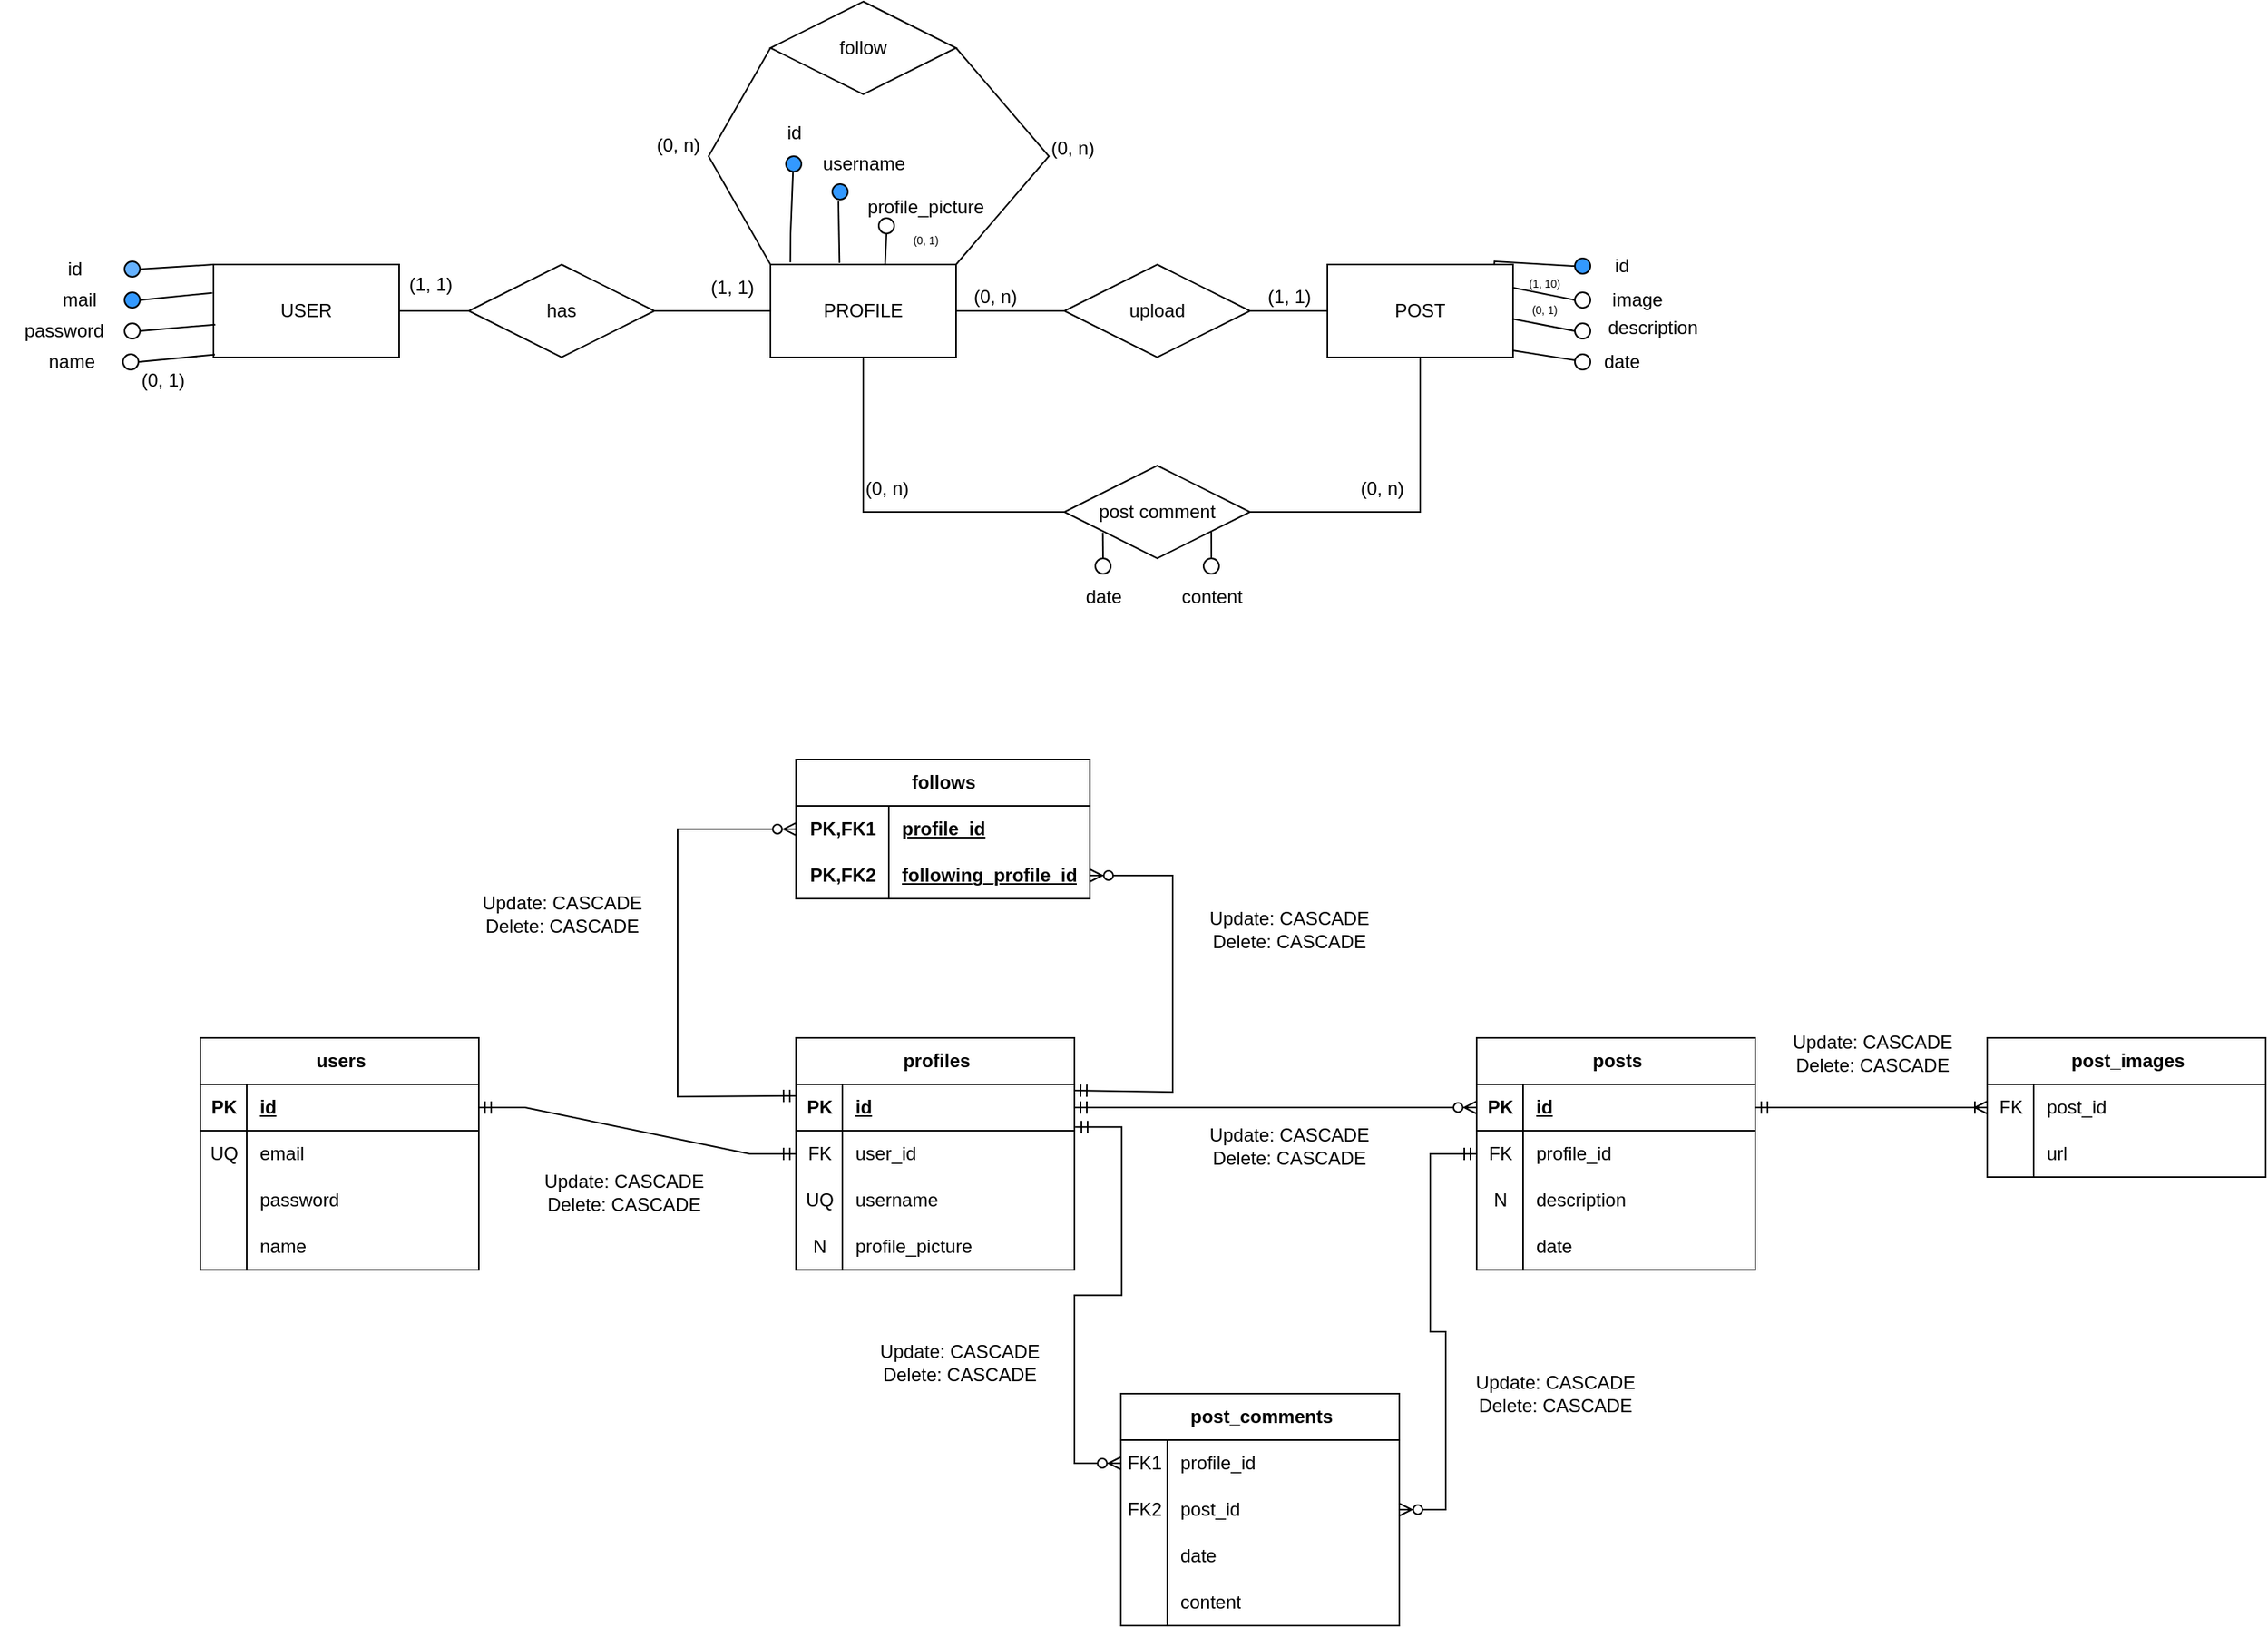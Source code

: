 <mxfile version="23.0.2" type="device">
  <diagram name="Page-1" id="0mQY2WVeEMqIlszFfs81">
    <mxGraphModel dx="920" dy="495" grid="1" gridSize="10" guides="1" tooltips="1" connect="1" arrows="1" fold="1" page="1" pageScale="1" pageWidth="850" pageHeight="1100" math="0" shadow="0">
      <root>
        <mxCell id="0" />
        <mxCell id="1" parent="0" />
        <mxCell id="tdRzF6rRa1mD0rIXAJgJ-1" value="USER" style="rounded=0;whiteSpace=wrap;html=1;" parent="1" vertex="1">
          <mxGeometry x="200" y="210" width="120" height="60" as="geometry" />
        </mxCell>
        <mxCell id="tdRzF6rRa1mD0rIXAJgJ-2" value="upload" style="shape=rhombus;perimeter=rhombusPerimeter;whiteSpace=wrap;html=1;align=center;" parent="1" vertex="1">
          <mxGeometry x="750" y="210" width="120" height="60" as="geometry" />
        </mxCell>
        <mxCell id="tdRzF6rRa1mD0rIXAJgJ-3" value="POST" style="rounded=0;whiteSpace=wrap;html=1;" parent="1" vertex="1">
          <mxGeometry x="920" y="210" width="120" height="60" as="geometry" />
        </mxCell>
        <mxCell id="tdRzF6rRa1mD0rIXAJgJ-4" value="" style="endArrow=none;html=1;rounded=0;exitX=1;exitY=0.5;exitDx=0;exitDy=0;entryX=0;entryY=0.5;entryDx=0;entryDy=0;" parent="1" source="tdRzF6rRa1mD0rIXAJgJ-1" target="tdRzF6rRa1mD0rIXAJgJ-37" edge="1">
          <mxGeometry width="50" height="50" relative="1" as="geometry">
            <mxPoint x="370" y="280" as="sourcePoint" />
            <mxPoint x="370" y="240" as="targetPoint" />
          </mxGeometry>
        </mxCell>
        <mxCell id="tdRzF6rRa1mD0rIXAJgJ-5" value="" style="endArrow=none;html=1;rounded=0;entryX=1;entryY=0.5;entryDx=0;entryDy=0;exitX=0;exitY=0.5;exitDx=0;exitDy=0;" parent="1" source="tdRzF6rRa1mD0rIXAJgJ-3" target="tdRzF6rRa1mD0rIXAJgJ-2" edge="1">
          <mxGeometry width="50" height="50" relative="1" as="geometry">
            <mxPoint x="720" y="288" as="sourcePoint" />
            <mxPoint x="770" y="238" as="targetPoint" />
          </mxGeometry>
        </mxCell>
        <mxCell id="tdRzF6rRa1mD0rIXAJgJ-6" value="(1, 1)" style="text;html=1;align=center;verticalAlign=middle;resizable=0;points=[];autosize=1;strokeColor=none;fillColor=none;" parent="1" vertex="1">
          <mxGeometry x="315" y="208" width="50" height="30" as="geometry" />
        </mxCell>
        <mxCell id="tdRzF6rRa1mD0rIXAJgJ-7" value="(0, n)" style="text;html=1;align=center;verticalAlign=middle;resizable=0;points=[];autosize=1;strokeColor=none;fillColor=none;" parent="1" vertex="1">
          <mxGeometry x="680" y="216" width="50" height="30" as="geometry" />
        </mxCell>
        <mxCell id="tdRzF6rRa1mD0rIXAJgJ-8" value="" style="endArrow=none;html=1;rounded=0;entryX=0;entryY=0;entryDx=0;entryDy=0;exitX=1;exitY=0.5;exitDx=0;exitDy=0;" parent="1" source="tdRzF6rRa1mD0rIXAJgJ-9" target="tdRzF6rRa1mD0rIXAJgJ-1" edge="1">
          <mxGeometry width="50" height="50" relative="1" as="geometry">
            <mxPoint x="150" y="210" as="sourcePoint" />
            <mxPoint x="160" y="230" as="targetPoint" />
          </mxGeometry>
        </mxCell>
        <mxCell id="tdRzF6rRa1mD0rIXAJgJ-9" value="" style="ellipse;whiteSpace=wrap;html=1;aspect=fixed;fillColor=#66B2FF;" parent="1" vertex="1">
          <mxGeometry x="142.5" y="208" width="10" height="10" as="geometry" />
        </mxCell>
        <mxCell id="tdRzF6rRa1mD0rIXAJgJ-11" value="id" style="text;html=1;align=center;verticalAlign=middle;resizable=0;points=[];autosize=1;strokeColor=none;fillColor=none;" parent="1" vertex="1">
          <mxGeometry x="95" y="198" width="30" height="30" as="geometry" />
        </mxCell>
        <mxCell id="tdRzF6rRa1mD0rIXAJgJ-12" value="" style="endArrow=none;html=1;rounded=0;entryX=-0.006;entryY=0.306;entryDx=0;entryDy=0;exitX=1;exitY=0.5;exitDx=0;exitDy=0;entryPerimeter=0;" parent="1" source="tdRzF6rRa1mD0rIXAJgJ-13" target="tdRzF6rRa1mD0rIXAJgJ-1" edge="1">
          <mxGeometry width="50" height="50" relative="1" as="geometry">
            <mxPoint x="152.5" y="230" as="sourcePoint" />
            <mxPoint x="202.5" y="230" as="targetPoint" />
          </mxGeometry>
        </mxCell>
        <mxCell id="tdRzF6rRa1mD0rIXAJgJ-13" value="" style="ellipse;whiteSpace=wrap;html=1;aspect=fixed;fillColor=#3399FF;" parent="1" vertex="1">
          <mxGeometry x="142.5" y="228" width="10" height="10" as="geometry" />
        </mxCell>
        <mxCell id="tdRzF6rRa1mD0rIXAJgJ-14" value="mail" style="text;html=1;align=center;verticalAlign=middle;resizable=0;points=[];autosize=1;strokeColor=none;fillColor=none;" parent="1" vertex="1">
          <mxGeometry x="87.5" y="218" width="50" height="30" as="geometry" />
        </mxCell>
        <mxCell id="tdRzF6rRa1mD0rIXAJgJ-15" value="" style="endArrow=none;html=1;rounded=0;exitX=1;exitY=0.5;exitDx=0;exitDy=0;entryX=0.01;entryY=0.647;entryDx=0;entryDy=0;entryPerimeter=0;" parent="1" source="tdRzF6rRa1mD0rIXAJgJ-17" target="tdRzF6rRa1mD0rIXAJgJ-1" edge="1">
          <mxGeometry width="50" height="50" relative="1" as="geometry">
            <mxPoint x="150" y="260" as="sourcePoint" />
            <mxPoint x="200" y="260" as="targetPoint" />
          </mxGeometry>
        </mxCell>
        <mxCell id="tdRzF6rRa1mD0rIXAJgJ-16" value="password" style="text;html=1;align=center;verticalAlign=middle;resizable=0;points=[];autosize=1;strokeColor=none;fillColor=none;" parent="1" vertex="1">
          <mxGeometry x="62.5" y="238" width="80" height="30" as="geometry" />
        </mxCell>
        <mxCell id="tdRzF6rRa1mD0rIXAJgJ-17" value="" style="ellipse;whiteSpace=wrap;html=1;aspect=fixed;fillColor=none;" parent="1" vertex="1">
          <mxGeometry x="142.5" y="248" width="10" height="10" as="geometry" />
        </mxCell>
        <mxCell id="tdRzF6rRa1mD0rIXAJgJ-18" value="" style="endArrow=none;html=1;rounded=0;exitX=1;exitY=0.5;exitDx=0;exitDy=0;entryX=0.008;entryY=0.971;entryDx=0;entryDy=0;entryPerimeter=0;" parent="1" source="tdRzF6rRa1mD0rIXAJgJ-19" target="tdRzF6rRa1mD0rIXAJgJ-1" edge="1">
          <mxGeometry width="50" height="50" relative="1" as="geometry">
            <mxPoint x="149" y="280" as="sourcePoint" />
            <mxPoint x="200" y="270" as="targetPoint" />
          </mxGeometry>
        </mxCell>
        <mxCell id="tdRzF6rRa1mD0rIXAJgJ-19" value="" style="ellipse;whiteSpace=wrap;html=1;aspect=fixed;" parent="1" vertex="1">
          <mxGeometry x="141.5" y="268" width="10" height="10" as="geometry" />
        </mxCell>
        <mxCell id="tdRzF6rRa1mD0rIXAJgJ-20" value="name" style="text;html=1;align=center;verticalAlign=middle;resizable=0;points=[];autosize=1;strokeColor=none;fillColor=none;" parent="1" vertex="1">
          <mxGeometry x="77.5" y="258" width="60" height="30" as="geometry" />
        </mxCell>
        <mxCell id="tdRzF6rRa1mD0rIXAJgJ-21" value="(0, 1)" style="text;html=1;align=center;verticalAlign=middle;resizable=0;points=[];autosize=1;strokeColor=none;fillColor=none;" parent="1" vertex="1">
          <mxGeometry x="141.5" y="270" width="50" height="30" as="geometry" />
        </mxCell>
        <mxCell id="tdRzF6rRa1mD0rIXAJgJ-22" value="" style="endArrow=none;html=1;rounded=0;exitX=1;exitY=0.25;exitDx=0;exitDy=0;entryX=0;entryY=0.5;entryDx=0;entryDy=0;" parent="1" source="tdRzF6rRa1mD0rIXAJgJ-3" target="tdRzF6rRa1mD0rIXAJgJ-24" edge="1">
          <mxGeometry width="50" height="50" relative="1" as="geometry">
            <mxPoint x="1070" y="268" as="sourcePoint" />
            <mxPoint x="1080" y="218" as="targetPoint" />
          </mxGeometry>
        </mxCell>
        <mxCell id="tdRzF6rRa1mD0rIXAJgJ-24" value="" style="ellipse;whiteSpace=wrap;html=1;aspect=fixed;" parent="1" vertex="1">
          <mxGeometry x="1080" y="228" width="10" height="10" as="geometry" />
        </mxCell>
        <mxCell id="tdRzF6rRa1mD0rIXAJgJ-25" value="image" style="text;html=1;align=center;verticalAlign=middle;resizable=0;points=[];autosize=1;strokeColor=none;fillColor=none;" parent="1" vertex="1">
          <mxGeometry x="1090" y="218" width="60" height="30" as="geometry" />
        </mxCell>
        <mxCell id="tdRzF6rRa1mD0rIXAJgJ-26" value="(1, 10)" style="text;html=1;align=center;verticalAlign=middle;resizable=0;points=[];autosize=1;strokeColor=none;fillColor=none;fontSize=7;" parent="1" vertex="1">
          <mxGeometry x="1040" y="213" width="40" height="20" as="geometry" />
        </mxCell>
        <mxCell id="tdRzF6rRa1mD0rIXAJgJ-27" value="" style="ellipse;whiteSpace=wrap;html=1;aspect=fixed;" parent="1" vertex="1">
          <mxGeometry x="1080" y="248" width="10" height="10" as="geometry" />
        </mxCell>
        <mxCell id="tdRzF6rRa1mD0rIXAJgJ-28" value="" style="endArrow=none;html=1;rounded=0;exitX=0.996;exitY=0.586;exitDx=0;exitDy=0;entryX=0;entryY=0.5;entryDx=0;entryDy=0;exitPerimeter=0;" parent="1" source="tdRzF6rRa1mD0rIXAJgJ-3" target="tdRzF6rRa1mD0rIXAJgJ-27" edge="1">
          <mxGeometry width="50" height="50" relative="1" as="geometry">
            <mxPoint x="1040" y="230" as="sourcePoint" />
            <mxPoint x="1080" y="230" as="targetPoint" />
          </mxGeometry>
        </mxCell>
        <mxCell id="tdRzF6rRa1mD0rIXAJgJ-29" value="description" style="text;html=1;align=center;verticalAlign=middle;resizable=0;points=[];autosize=1;strokeColor=none;fillColor=none;" parent="1" vertex="1">
          <mxGeometry x="1090" y="236" width="80" height="30" as="geometry" />
        </mxCell>
        <mxCell id="tdRzF6rRa1mD0rIXAJgJ-30" value="(0, 1)" style="text;html=1;align=center;verticalAlign=middle;resizable=0;points=[];autosize=1;strokeColor=none;fillColor=none;fontSize=7;" parent="1" vertex="1">
          <mxGeometry x="1040" y="230" width="40" height="20" as="geometry" />
        </mxCell>
        <mxCell id="tdRzF6rRa1mD0rIXAJgJ-31" value="" style="endArrow=none;html=1;rounded=0;exitX=1.002;exitY=0.928;exitDx=0;exitDy=0;exitPerimeter=0;entryX=0.005;entryY=0.39;entryDx=0;entryDy=0;entryPerimeter=0;" parent="1" source="tdRzF6rRa1mD0rIXAJgJ-3" target="tdRzF6rRa1mD0rIXAJgJ-32" edge="1">
          <mxGeometry width="50" height="50" relative="1" as="geometry">
            <mxPoint x="1050" y="288" as="sourcePoint" />
            <mxPoint x="1090" y="258" as="targetPoint" />
          </mxGeometry>
        </mxCell>
        <mxCell id="tdRzF6rRa1mD0rIXAJgJ-32" value="" style="ellipse;whiteSpace=wrap;html=1;aspect=fixed;" parent="1" vertex="1">
          <mxGeometry x="1080" y="268" width="10" height="10" as="geometry" />
        </mxCell>
        <mxCell id="tdRzF6rRa1mD0rIXAJgJ-34" value="" style="endArrow=none;html=1;rounded=0;exitX=0.898;exitY=0.005;exitDx=0;exitDy=0;exitPerimeter=0;entryX=0;entryY=0.5;entryDx=0;entryDy=0;" parent="1" source="tdRzF6rRa1mD0rIXAJgJ-3" target="tdRzF6rRa1mD0rIXAJgJ-35" edge="1">
          <mxGeometry width="50" height="50" relative="1" as="geometry">
            <mxPoint x="1040" y="208" as="sourcePoint" />
            <mxPoint x="1080" y="208" as="targetPoint" />
            <Array as="points">
              <mxPoint x="1028" y="208" />
            </Array>
          </mxGeometry>
        </mxCell>
        <mxCell id="tdRzF6rRa1mD0rIXAJgJ-35" value="" style="ellipse;whiteSpace=wrap;html=1;aspect=fixed;fontColor=#3399FF;fillColor=#3399FF;" parent="1" vertex="1">
          <mxGeometry x="1080" y="206" width="10" height="10" as="geometry" />
        </mxCell>
        <mxCell id="tdRzF6rRa1mD0rIXAJgJ-36" value="id" style="text;html=1;align=center;verticalAlign=middle;resizable=0;points=[];autosize=1;strokeColor=none;fillColor=none;" parent="1" vertex="1">
          <mxGeometry x="1095" y="196" width="30" height="30" as="geometry" />
        </mxCell>
        <mxCell id="tdRzF6rRa1mD0rIXAJgJ-37" value="has" style="shape=rhombus;perimeter=rhombusPerimeter;whiteSpace=wrap;html=1;align=center;" parent="1" vertex="1">
          <mxGeometry x="365" y="210" width="120" height="60" as="geometry" />
        </mxCell>
        <mxCell id="tdRzF6rRa1mD0rIXAJgJ-39" value="PROFILE" style="rounded=0;whiteSpace=wrap;html=1;" parent="1" vertex="1">
          <mxGeometry x="560" y="210" width="120" height="60" as="geometry" />
        </mxCell>
        <mxCell id="tdRzF6rRa1mD0rIXAJgJ-40" value="" style="endArrow=none;html=1;rounded=0;exitX=1;exitY=0.5;exitDx=0;exitDy=0;entryX=0;entryY=0.5;entryDx=0;entryDy=0;" parent="1" source="tdRzF6rRa1mD0rIXAJgJ-37" target="tdRzF6rRa1mD0rIXAJgJ-39" edge="1">
          <mxGeometry width="50" height="50" relative="1" as="geometry">
            <mxPoint x="540" y="380" as="sourcePoint" />
            <mxPoint x="590" y="330" as="targetPoint" />
          </mxGeometry>
        </mxCell>
        <mxCell id="tdRzF6rRa1mD0rIXAJgJ-41" value="(1, 1)" style="text;html=1;align=center;verticalAlign=middle;resizable=0;points=[];autosize=1;strokeColor=none;fillColor=none;" parent="1" vertex="1">
          <mxGeometry x="510" y="210" width="50" height="30" as="geometry" />
        </mxCell>
        <mxCell id="tdRzF6rRa1mD0rIXAJgJ-42" value="" style="endArrow=none;html=1;rounded=0;exitX=1;exitY=0.5;exitDx=0;exitDy=0;entryX=0;entryY=0.5;entryDx=0;entryDy=0;" parent="1" source="tdRzF6rRa1mD0rIXAJgJ-39" target="tdRzF6rRa1mD0rIXAJgJ-2" edge="1">
          <mxGeometry width="50" height="50" relative="1" as="geometry">
            <mxPoint x="710" y="290" as="sourcePoint" />
            <mxPoint x="760" y="240" as="targetPoint" />
          </mxGeometry>
        </mxCell>
        <mxCell id="tdRzF6rRa1mD0rIXAJgJ-43" value="(1, 1)" style="text;html=1;align=center;verticalAlign=middle;resizable=0;points=[];autosize=1;strokeColor=none;fillColor=none;" parent="1" vertex="1">
          <mxGeometry x="870" y="216" width="50" height="30" as="geometry" />
        </mxCell>
        <mxCell id="tdRzF6rRa1mD0rIXAJgJ-44" value="date" style="text;html=1;align=center;verticalAlign=middle;resizable=0;points=[];autosize=1;strokeColor=none;fillColor=none;" parent="1" vertex="1">
          <mxGeometry x="1085" y="258" width="50" height="30" as="geometry" />
        </mxCell>
        <mxCell id="tdRzF6rRa1mD0rIXAJgJ-45" value="" style="endArrow=none;html=1;rounded=0;entryX=0.5;entryY=1;entryDx=0;entryDy=0;exitX=0;exitY=0.5;exitDx=0;exitDy=0;" parent="1" source="tdRzF6rRa1mD0rIXAJgJ-46" target="tdRzF6rRa1mD0rIXAJgJ-39" edge="1">
          <mxGeometry width="50" height="50" relative="1" as="geometry">
            <mxPoint x="620" y="370" as="sourcePoint" />
            <mxPoint x="690" y="340" as="targetPoint" />
            <Array as="points">
              <mxPoint x="620" y="370" />
            </Array>
          </mxGeometry>
        </mxCell>
        <mxCell id="tdRzF6rRa1mD0rIXAJgJ-46" value="post comment" style="shape=rhombus;perimeter=rhombusPerimeter;whiteSpace=wrap;html=1;align=center;" parent="1" vertex="1">
          <mxGeometry x="750" y="340" width="120" height="60" as="geometry" />
        </mxCell>
        <mxCell id="tdRzF6rRa1mD0rIXAJgJ-47" value="" style="endArrow=none;html=1;rounded=0;entryX=1;entryY=0.5;entryDx=0;entryDy=0;exitX=0.5;exitY=1;exitDx=0;exitDy=0;" parent="1" source="tdRzF6rRa1mD0rIXAJgJ-3" target="tdRzF6rRa1mD0rIXAJgJ-46" edge="1">
          <mxGeometry width="50" height="50" relative="1" as="geometry">
            <mxPoint x="1060" y="378" as="sourcePoint" />
            <mxPoint x="930" y="278" as="targetPoint" />
            <Array as="points">
              <mxPoint x="980" y="370" />
            </Array>
          </mxGeometry>
        </mxCell>
        <mxCell id="tdRzF6rRa1mD0rIXAJgJ-48" value="(0, n)" style="text;html=1;align=center;verticalAlign=middle;resizable=0;points=[];autosize=1;strokeColor=none;fillColor=none;" parent="1" vertex="1">
          <mxGeometry x="610" y="340" width="50" height="30" as="geometry" />
        </mxCell>
        <mxCell id="tdRzF6rRa1mD0rIXAJgJ-49" value="(0, n)" style="text;html=1;align=center;verticalAlign=middle;resizable=0;points=[];autosize=1;strokeColor=none;fillColor=none;" parent="1" vertex="1">
          <mxGeometry x="930" y="340" width="50" height="30" as="geometry" />
        </mxCell>
        <mxCell id="tdRzF6rRa1mD0rIXAJgJ-50" value="" style="endArrow=none;html=1;rounded=0;entryX=0.207;entryY=0.723;entryDx=0;entryDy=0;exitX=0.5;exitY=0;exitDx=0;exitDy=0;entryPerimeter=0;" parent="1" source="tdRzF6rRa1mD0rIXAJgJ-52" target="tdRzF6rRa1mD0rIXAJgJ-46" edge="1">
          <mxGeometry width="50" height="50" relative="1" as="geometry">
            <mxPoint x="780" y="410" as="sourcePoint" />
            <mxPoint x="800" y="420" as="targetPoint" />
          </mxGeometry>
        </mxCell>
        <mxCell id="tdRzF6rRa1mD0rIXAJgJ-51" value="date" style="text;html=1;align=center;verticalAlign=middle;resizable=0;points=[];autosize=1;strokeColor=none;fillColor=none;" parent="1" vertex="1">
          <mxGeometry x="750" y="410" width="50" height="30" as="geometry" />
        </mxCell>
        <mxCell id="tdRzF6rRa1mD0rIXAJgJ-52" value="" style="ellipse;whiteSpace=wrap;html=1;aspect=fixed;" parent="1" vertex="1">
          <mxGeometry x="770" y="400" width="10" height="10" as="geometry" />
        </mxCell>
        <mxCell id="tdRzF6rRa1mD0rIXAJgJ-53" value="" style="endArrow=none;html=1;rounded=0;entryX=0.791;entryY=0.711;entryDx=0;entryDy=0;exitX=0.5;exitY=0;exitDx=0;exitDy=0;entryPerimeter=0;" parent="1" source="tdRzF6rRa1mD0rIXAJgJ-55" target="tdRzF6rRa1mD0rIXAJgJ-46" edge="1">
          <mxGeometry width="50" height="50" relative="1" as="geometry">
            <mxPoint x="850" y="417" as="sourcePoint" />
            <mxPoint x="845" y="390" as="targetPoint" />
          </mxGeometry>
        </mxCell>
        <mxCell id="tdRzF6rRa1mD0rIXAJgJ-54" value="content" style="text;html=1;align=center;verticalAlign=middle;resizable=0;points=[];autosize=1;strokeColor=none;fillColor=none;" parent="1" vertex="1">
          <mxGeometry x="815" y="410" width="60" height="30" as="geometry" />
        </mxCell>
        <mxCell id="tdRzF6rRa1mD0rIXAJgJ-55" value="" style="ellipse;whiteSpace=wrap;html=1;aspect=fixed;" parent="1" vertex="1">
          <mxGeometry x="840" y="400" width="10" height="10" as="geometry" />
        </mxCell>
        <mxCell id="tdRzF6rRa1mD0rIXAJgJ-56" value="" style="endArrow=none;html=1;rounded=0;exitX=0;exitY=0;exitDx=0;exitDy=0;entryX=0;entryY=0.5;entryDx=0;entryDy=0;" parent="1" source="tdRzF6rRa1mD0rIXAJgJ-39" target="tdRzF6rRa1mD0rIXAJgJ-58" edge="1">
          <mxGeometry width="50" height="50" relative="1" as="geometry">
            <mxPoint x="560" y="180" as="sourcePoint" />
            <mxPoint x="560" y="140" as="targetPoint" />
            <Array as="points">
              <mxPoint x="520" y="140" />
            </Array>
          </mxGeometry>
        </mxCell>
        <mxCell id="tdRzF6rRa1mD0rIXAJgJ-57" value="" style="endArrow=none;html=1;rounded=0;exitX=1;exitY=0;exitDx=0;exitDy=0;entryX=1;entryY=0.5;entryDx=0;entryDy=0;" parent="1" source="tdRzF6rRa1mD0rIXAJgJ-39" target="tdRzF6rRa1mD0rIXAJgJ-58" edge="1">
          <mxGeometry width="50" height="50" relative="1" as="geometry">
            <mxPoint x="680" y="208" as="sourcePoint" />
            <mxPoint x="680" y="150" as="targetPoint" />
            <Array as="points">
              <mxPoint x="740" y="140" />
            </Array>
          </mxGeometry>
        </mxCell>
        <mxCell id="tdRzF6rRa1mD0rIXAJgJ-58" value="follow" style="shape=rhombus;perimeter=rhombusPerimeter;whiteSpace=wrap;html=1;align=center;" parent="1" vertex="1">
          <mxGeometry x="560" y="40" width="120" height="60" as="geometry" />
        </mxCell>
        <mxCell id="tdRzF6rRa1mD0rIXAJgJ-59" value="" style="endArrow=none;html=1;rounded=0;exitX=0.107;exitY=-0.022;exitDx=0;exitDy=0;entryX=0.5;entryY=0;entryDx=0;entryDy=0;exitPerimeter=0;" parent="1" source="tdRzF6rRa1mD0rIXAJgJ-39" target="tdRzF6rRa1mD0rIXAJgJ-60" edge="1">
          <mxGeometry width="50" height="50" relative="1" as="geometry">
            <mxPoint x="570" y="230" as="sourcePoint" />
            <mxPoint x="520" y="300" as="targetPoint" />
            <Array as="points">
              <mxPoint x="573" y="190" />
            </Array>
          </mxGeometry>
        </mxCell>
        <mxCell id="tdRzF6rRa1mD0rIXAJgJ-60" value="" style="ellipse;whiteSpace=wrap;html=1;aspect=fixed;fillColor=#3399FF;" parent="1" vertex="1">
          <mxGeometry x="570" y="140" width="10" height="10" as="geometry" />
        </mxCell>
        <mxCell id="tdRzF6rRa1mD0rIXAJgJ-61" value="id" style="text;html=1;align=center;verticalAlign=middle;resizable=0;points=[];autosize=1;strokeColor=none;fillColor=none;" parent="1" vertex="1">
          <mxGeometry x="560" y="110" width="30" height="30" as="geometry" />
        </mxCell>
        <mxCell id="tdRzF6rRa1mD0rIXAJgJ-62" value="" style="ellipse;whiteSpace=wrap;html=1;aspect=fixed;fillColor=#3399FF;" parent="1" vertex="1">
          <mxGeometry x="600" y="158" width="10" height="10" as="geometry" />
        </mxCell>
        <mxCell id="tdRzF6rRa1mD0rIXAJgJ-63" value="username" style="text;html=1;align=center;verticalAlign=middle;resizable=0;points=[];autosize=1;strokeColor=none;fillColor=none;" parent="1" vertex="1">
          <mxGeometry x="580" y="130" width="80" height="30" as="geometry" />
        </mxCell>
        <mxCell id="tdRzF6rRa1mD0rIXAJgJ-66" value="" style="endArrow=none;html=1;rounded=0;exitX=0.372;exitY=-0.017;exitDx=0;exitDy=0;exitPerimeter=0;entryX=0.391;entryY=1.118;entryDx=0;entryDy=0;entryPerimeter=0;" parent="1" source="tdRzF6rRa1mD0rIXAJgJ-39" target="tdRzF6rRa1mD0rIXAJgJ-62" edge="1">
          <mxGeometry width="50" height="50" relative="1" as="geometry">
            <mxPoint x="600" y="240" as="sourcePoint" />
            <mxPoint x="602" y="190" as="targetPoint" />
          </mxGeometry>
        </mxCell>
        <mxCell id="tdRzF6rRa1mD0rIXAJgJ-67" value="" style="endArrow=none;html=1;rounded=0;exitX=0.618;exitY=-0.006;exitDx=0;exitDy=0;exitPerimeter=0;entryX=0.5;entryY=1;entryDx=0;entryDy=0;" parent="1" source="tdRzF6rRa1mD0rIXAJgJ-39" target="tdRzF6rRa1mD0rIXAJgJ-68" edge="1">
          <mxGeometry width="50" height="50" relative="1" as="geometry">
            <mxPoint x="630" y="240" as="sourcePoint" />
            <mxPoint x="634" y="200" as="targetPoint" />
          </mxGeometry>
        </mxCell>
        <mxCell id="tdRzF6rRa1mD0rIXAJgJ-68" value="" style="ellipse;whiteSpace=wrap;html=1;aspect=fixed;fillColor=none;" parent="1" vertex="1">
          <mxGeometry x="630" y="180" width="10" height="10" as="geometry" />
        </mxCell>
        <mxCell id="tdRzF6rRa1mD0rIXAJgJ-69" value="profile_picture" style="text;html=1;align=center;verticalAlign=middle;resizable=0;points=[];autosize=1;strokeColor=none;fillColor=none;" parent="1" vertex="1">
          <mxGeometry x="610" y="158" width="100" height="30" as="geometry" />
        </mxCell>
        <mxCell id="tdRzF6rRa1mD0rIXAJgJ-70" value="(0, n)" style="text;html=1;align=center;verticalAlign=middle;resizable=0;points=[];autosize=1;strokeColor=none;fillColor=none;" parent="1" vertex="1">
          <mxGeometry x="475" y="118" width="50" height="30" as="geometry" />
        </mxCell>
        <mxCell id="tdRzF6rRa1mD0rIXAJgJ-71" value="(0, n)" style="text;html=1;align=center;verticalAlign=middle;resizable=0;points=[];autosize=1;strokeColor=none;fillColor=none;" parent="1" vertex="1">
          <mxGeometry x="730" y="120" width="50" height="30" as="geometry" />
        </mxCell>
        <mxCell id="tdRzF6rRa1mD0rIXAJgJ-72" value="&lt;p style=&quot;line-height: 50%;&quot;&gt;&lt;font style=&quot;font-size: 7px;&quot;&gt;(0, 1)&lt;br&gt;&lt;/font&gt;&lt;/p&gt;" style="text;html=1;align=center;verticalAlign=middle;resizable=0;points=[];autosize=1;strokeColor=none;fillColor=none;" parent="1" vertex="1">
          <mxGeometry x="640" y="168" width="40" height="50" as="geometry" />
        </mxCell>
        <mxCell id="cBmHabTKtmrv-qyFzmQj-1" value="users" style="shape=table;startSize=30;container=1;collapsible=1;childLayout=tableLayout;fixedRows=1;rowLines=0;fontStyle=1;align=center;resizeLast=1;html=1;" parent="1" vertex="1">
          <mxGeometry x="191.5" y="710" width="180" height="150" as="geometry" />
        </mxCell>
        <mxCell id="cBmHabTKtmrv-qyFzmQj-2" value="" style="shape=tableRow;horizontal=0;startSize=0;swimlaneHead=0;swimlaneBody=0;fillColor=none;collapsible=0;dropTarget=0;points=[[0,0.5],[1,0.5]];portConstraint=eastwest;top=0;left=0;right=0;bottom=1;" parent="cBmHabTKtmrv-qyFzmQj-1" vertex="1">
          <mxGeometry y="30" width="180" height="30" as="geometry" />
        </mxCell>
        <mxCell id="cBmHabTKtmrv-qyFzmQj-3" value="PK" style="shape=partialRectangle;connectable=0;fillColor=none;top=0;left=0;bottom=0;right=0;fontStyle=1;overflow=hidden;whiteSpace=wrap;html=1;" parent="cBmHabTKtmrv-qyFzmQj-2" vertex="1">
          <mxGeometry width="30" height="30" as="geometry">
            <mxRectangle width="30" height="30" as="alternateBounds" />
          </mxGeometry>
        </mxCell>
        <mxCell id="cBmHabTKtmrv-qyFzmQj-4" value="id" style="shape=partialRectangle;connectable=0;fillColor=none;top=0;left=0;bottom=0;right=0;align=left;spacingLeft=6;fontStyle=5;overflow=hidden;whiteSpace=wrap;html=1;" parent="cBmHabTKtmrv-qyFzmQj-2" vertex="1">
          <mxGeometry x="30" width="150" height="30" as="geometry">
            <mxRectangle width="150" height="30" as="alternateBounds" />
          </mxGeometry>
        </mxCell>
        <mxCell id="cBmHabTKtmrv-qyFzmQj-5" value="" style="shape=tableRow;horizontal=0;startSize=0;swimlaneHead=0;swimlaneBody=0;fillColor=none;collapsible=0;dropTarget=0;points=[[0,0.5],[1,0.5]];portConstraint=eastwest;top=0;left=0;right=0;bottom=0;" parent="cBmHabTKtmrv-qyFzmQj-1" vertex="1">
          <mxGeometry y="60" width="180" height="30" as="geometry" />
        </mxCell>
        <mxCell id="cBmHabTKtmrv-qyFzmQj-6" value="UQ" style="shape=partialRectangle;connectable=0;fillColor=none;top=0;left=0;bottom=0;right=0;editable=1;overflow=hidden;whiteSpace=wrap;html=1;" parent="cBmHabTKtmrv-qyFzmQj-5" vertex="1">
          <mxGeometry width="30" height="30" as="geometry">
            <mxRectangle width="30" height="30" as="alternateBounds" />
          </mxGeometry>
        </mxCell>
        <mxCell id="cBmHabTKtmrv-qyFzmQj-7" value="email" style="shape=partialRectangle;connectable=0;fillColor=none;top=0;left=0;bottom=0;right=0;align=left;spacingLeft=6;overflow=hidden;whiteSpace=wrap;html=1;" parent="cBmHabTKtmrv-qyFzmQj-5" vertex="1">
          <mxGeometry x="30" width="150" height="30" as="geometry">
            <mxRectangle width="150" height="30" as="alternateBounds" />
          </mxGeometry>
        </mxCell>
        <mxCell id="cBmHabTKtmrv-qyFzmQj-8" value="" style="shape=tableRow;horizontal=0;startSize=0;swimlaneHead=0;swimlaneBody=0;fillColor=none;collapsible=0;dropTarget=0;points=[[0,0.5],[1,0.5]];portConstraint=eastwest;top=0;left=0;right=0;bottom=0;" parent="cBmHabTKtmrv-qyFzmQj-1" vertex="1">
          <mxGeometry y="90" width="180" height="30" as="geometry" />
        </mxCell>
        <mxCell id="cBmHabTKtmrv-qyFzmQj-9" value="" style="shape=partialRectangle;connectable=0;fillColor=none;top=0;left=0;bottom=0;right=0;editable=1;overflow=hidden;whiteSpace=wrap;html=1;" parent="cBmHabTKtmrv-qyFzmQj-8" vertex="1">
          <mxGeometry width="30" height="30" as="geometry">
            <mxRectangle width="30" height="30" as="alternateBounds" />
          </mxGeometry>
        </mxCell>
        <mxCell id="cBmHabTKtmrv-qyFzmQj-10" value="password" style="shape=partialRectangle;connectable=0;fillColor=none;top=0;left=0;bottom=0;right=0;align=left;spacingLeft=6;overflow=hidden;whiteSpace=wrap;html=1;" parent="cBmHabTKtmrv-qyFzmQj-8" vertex="1">
          <mxGeometry x="30" width="150" height="30" as="geometry">
            <mxRectangle width="150" height="30" as="alternateBounds" />
          </mxGeometry>
        </mxCell>
        <mxCell id="cBmHabTKtmrv-qyFzmQj-11" value="" style="shape=tableRow;horizontal=0;startSize=0;swimlaneHead=0;swimlaneBody=0;fillColor=none;collapsible=0;dropTarget=0;points=[[0,0.5],[1,0.5]];portConstraint=eastwest;top=0;left=0;right=0;bottom=0;" parent="cBmHabTKtmrv-qyFzmQj-1" vertex="1">
          <mxGeometry y="120" width="180" height="30" as="geometry" />
        </mxCell>
        <mxCell id="cBmHabTKtmrv-qyFzmQj-12" value="" style="shape=partialRectangle;connectable=0;fillColor=none;top=0;left=0;bottom=0;right=0;editable=1;overflow=hidden;whiteSpace=wrap;html=1;" parent="cBmHabTKtmrv-qyFzmQj-11" vertex="1">
          <mxGeometry width="30" height="30" as="geometry">
            <mxRectangle width="30" height="30" as="alternateBounds" />
          </mxGeometry>
        </mxCell>
        <mxCell id="cBmHabTKtmrv-qyFzmQj-13" value="name" style="shape=partialRectangle;connectable=0;fillColor=none;top=0;left=0;bottom=0;right=0;align=left;spacingLeft=6;overflow=hidden;whiteSpace=wrap;html=1;" parent="cBmHabTKtmrv-qyFzmQj-11" vertex="1">
          <mxGeometry x="30" width="150" height="30" as="geometry">
            <mxRectangle width="150" height="30" as="alternateBounds" />
          </mxGeometry>
        </mxCell>
        <mxCell id="cBmHabTKtmrv-qyFzmQj-14" value="profiles" style="shape=table;startSize=30;container=1;collapsible=1;childLayout=tableLayout;fixedRows=1;rowLines=0;fontStyle=1;align=center;resizeLast=1;html=1;" parent="1" vertex="1">
          <mxGeometry x="576.5" y="710" width="180" height="150" as="geometry" />
        </mxCell>
        <mxCell id="cBmHabTKtmrv-qyFzmQj-15" value="" style="shape=tableRow;horizontal=0;startSize=0;swimlaneHead=0;swimlaneBody=0;fillColor=none;collapsible=0;dropTarget=0;points=[[0,0.5],[1,0.5]];portConstraint=eastwest;top=0;left=0;right=0;bottom=1;" parent="cBmHabTKtmrv-qyFzmQj-14" vertex="1">
          <mxGeometry y="30" width="180" height="30" as="geometry" />
        </mxCell>
        <mxCell id="cBmHabTKtmrv-qyFzmQj-16" value="PK" style="shape=partialRectangle;connectable=0;fillColor=none;top=0;left=0;bottom=0;right=0;fontStyle=1;overflow=hidden;whiteSpace=wrap;html=1;" parent="cBmHabTKtmrv-qyFzmQj-15" vertex="1">
          <mxGeometry width="30" height="30" as="geometry">
            <mxRectangle width="30" height="30" as="alternateBounds" />
          </mxGeometry>
        </mxCell>
        <mxCell id="cBmHabTKtmrv-qyFzmQj-17" value="id" style="shape=partialRectangle;connectable=0;fillColor=none;top=0;left=0;bottom=0;right=0;align=left;spacingLeft=6;fontStyle=5;overflow=hidden;whiteSpace=wrap;html=1;" parent="cBmHabTKtmrv-qyFzmQj-15" vertex="1">
          <mxGeometry x="30" width="150" height="30" as="geometry">
            <mxRectangle width="150" height="30" as="alternateBounds" />
          </mxGeometry>
        </mxCell>
        <mxCell id="cBmHabTKtmrv-qyFzmQj-30" style="shape=tableRow;horizontal=0;startSize=0;swimlaneHead=0;swimlaneBody=0;fillColor=none;collapsible=0;dropTarget=0;points=[[0,0.5],[1,0.5]];portConstraint=eastwest;top=0;left=0;right=0;bottom=0;" parent="cBmHabTKtmrv-qyFzmQj-14" vertex="1">
          <mxGeometry y="60" width="180" height="30" as="geometry" />
        </mxCell>
        <mxCell id="cBmHabTKtmrv-qyFzmQj-31" value="FK" style="shape=partialRectangle;connectable=0;fillColor=none;top=0;left=0;bottom=0;right=0;editable=1;overflow=hidden;whiteSpace=wrap;html=1;" parent="cBmHabTKtmrv-qyFzmQj-30" vertex="1">
          <mxGeometry width="30" height="30" as="geometry">
            <mxRectangle width="30" height="30" as="alternateBounds" />
          </mxGeometry>
        </mxCell>
        <mxCell id="cBmHabTKtmrv-qyFzmQj-32" value="user_id" style="shape=partialRectangle;connectable=0;fillColor=none;top=0;left=0;bottom=0;right=0;align=left;spacingLeft=6;overflow=hidden;whiteSpace=wrap;html=1;" parent="cBmHabTKtmrv-qyFzmQj-30" vertex="1">
          <mxGeometry x="30" width="150" height="30" as="geometry">
            <mxRectangle width="150" height="30" as="alternateBounds" />
          </mxGeometry>
        </mxCell>
        <mxCell id="cBmHabTKtmrv-qyFzmQj-18" value="" style="shape=tableRow;horizontal=0;startSize=0;swimlaneHead=0;swimlaneBody=0;fillColor=none;collapsible=0;dropTarget=0;points=[[0,0.5],[1,0.5]];portConstraint=eastwest;top=0;left=0;right=0;bottom=0;" parent="cBmHabTKtmrv-qyFzmQj-14" vertex="1">
          <mxGeometry y="90" width="180" height="30" as="geometry" />
        </mxCell>
        <mxCell id="cBmHabTKtmrv-qyFzmQj-19" value="UQ" style="shape=partialRectangle;connectable=0;fillColor=none;top=0;left=0;bottom=0;right=0;editable=1;overflow=hidden;whiteSpace=wrap;html=1;" parent="cBmHabTKtmrv-qyFzmQj-18" vertex="1">
          <mxGeometry width="30" height="30" as="geometry">
            <mxRectangle width="30" height="30" as="alternateBounds" />
          </mxGeometry>
        </mxCell>
        <mxCell id="cBmHabTKtmrv-qyFzmQj-20" value="username" style="shape=partialRectangle;connectable=0;fillColor=none;top=0;left=0;bottom=0;right=0;align=left;spacingLeft=6;overflow=hidden;whiteSpace=wrap;html=1;" parent="cBmHabTKtmrv-qyFzmQj-18" vertex="1">
          <mxGeometry x="30" width="150" height="30" as="geometry">
            <mxRectangle width="150" height="30" as="alternateBounds" />
          </mxGeometry>
        </mxCell>
        <mxCell id="cBmHabTKtmrv-qyFzmQj-21" value="" style="shape=tableRow;horizontal=0;startSize=0;swimlaneHead=0;swimlaneBody=0;fillColor=none;collapsible=0;dropTarget=0;points=[[0,0.5],[1,0.5]];portConstraint=eastwest;top=0;left=0;right=0;bottom=0;" parent="cBmHabTKtmrv-qyFzmQj-14" vertex="1">
          <mxGeometry y="120" width="180" height="30" as="geometry" />
        </mxCell>
        <mxCell id="cBmHabTKtmrv-qyFzmQj-22" value="N" style="shape=partialRectangle;connectable=0;fillColor=none;top=0;left=0;bottom=0;right=0;editable=1;overflow=hidden;whiteSpace=wrap;html=1;" parent="cBmHabTKtmrv-qyFzmQj-21" vertex="1">
          <mxGeometry width="30" height="30" as="geometry">
            <mxRectangle width="30" height="30" as="alternateBounds" />
          </mxGeometry>
        </mxCell>
        <mxCell id="cBmHabTKtmrv-qyFzmQj-23" value="profile_picture" style="shape=partialRectangle;connectable=0;fillColor=none;top=0;left=0;bottom=0;right=0;align=left;spacingLeft=6;overflow=hidden;whiteSpace=wrap;html=1;" parent="cBmHabTKtmrv-qyFzmQj-21" vertex="1">
          <mxGeometry x="30" width="150" height="30" as="geometry">
            <mxRectangle width="150" height="30" as="alternateBounds" />
          </mxGeometry>
        </mxCell>
        <mxCell id="cBmHabTKtmrv-qyFzmQj-33" value="" style="edgeStyle=entityRelationEdgeStyle;fontSize=12;html=1;endArrow=ERmandOne;startArrow=ERmandOne;rounded=0;exitX=1;exitY=0.5;exitDx=0;exitDy=0;entryX=0;entryY=0.5;entryDx=0;entryDy=0;" parent="1" source="cBmHabTKtmrv-qyFzmQj-2" target="cBmHabTKtmrv-qyFzmQj-14" edge="1">
          <mxGeometry width="100" height="100" relative="1" as="geometry">
            <mxPoint x="466.5" y="860" as="sourcePoint" />
            <mxPoint x="566.5" y="760" as="targetPoint" />
          </mxGeometry>
        </mxCell>
        <mxCell id="cBmHabTKtmrv-qyFzmQj-34" value="posts" style="shape=table;startSize=30;container=1;collapsible=1;childLayout=tableLayout;fixedRows=1;rowLines=0;fontStyle=1;align=center;resizeLast=1;html=1;" parent="1" vertex="1">
          <mxGeometry x="1016.5" y="710" width="180" height="150" as="geometry" />
        </mxCell>
        <mxCell id="cBmHabTKtmrv-qyFzmQj-35" value="" style="shape=tableRow;horizontal=0;startSize=0;swimlaneHead=0;swimlaneBody=0;fillColor=none;collapsible=0;dropTarget=0;points=[[0,0.5],[1,0.5]];portConstraint=eastwest;top=0;left=0;right=0;bottom=1;" parent="cBmHabTKtmrv-qyFzmQj-34" vertex="1">
          <mxGeometry y="30" width="180" height="30" as="geometry" />
        </mxCell>
        <mxCell id="cBmHabTKtmrv-qyFzmQj-36" value="PK" style="shape=partialRectangle;connectable=0;fillColor=none;top=0;left=0;bottom=0;right=0;fontStyle=1;overflow=hidden;whiteSpace=wrap;html=1;" parent="cBmHabTKtmrv-qyFzmQj-35" vertex="1">
          <mxGeometry width="30" height="30" as="geometry">
            <mxRectangle width="30" height="30" as="alternateBounds" />
          </mxGeometry>
        </mxCell>
        <mxCell id="cBmHabTKtmrv-qyFzmQj-37" value="id" style="shape=partialRectangle;connectable=0;fillColor=none;top=0;left=0;bottom=0;right=0;align=left;spacingLeft=6;fontStyle=5;overflow=hidden;whiteSpace=wrap;html=1;" parent="cBmHabTKtmrv-qyFzmQj-35" vertex="1">
          <mxGeometry x="30" width="150" height="30" as="geometry">
            <mxRectangle width="150" height="30" as="alternateBounds" />
          </mxGeometry>
        </mxCell>
        <mxCell id="cBmHabTKtmrv-qyFzmQj-47" style="shape=tableRow;horizontal=0;startSize=0;swimlaneHead=0;swimlaneBody=0;fillColor=none;collapsible=0;dropTarget=0;points=[[0,0.5],[1,0.5]];portConstraint=eastwest;top=0;left=0;right=0;bottom=0;" parent="cBmHabTKtmrv-qyFzmQj-34" vertex="1">
          <mxGeometry y="60" width="180" height="30" as="geometry" />
        </mxCell>
        <mxCell id="cBmHabTKtmrv-qyFzmQj-48" value="FK" style="shape=partialRectangle;connectable=0;fillColor=none;top=0;left=0;bottom=0;right=0;editable=1;overflow=hidden;whiteSpace=wrap;html=1;" parent="cBmHabTKtmrv-qyFzmQj-47" vertex="1">
          <mxGeometry width="30" height="30" as="geometry">
            <mxRectangle width="30" height="30" as="alternateBounds" />
          </mxGeometry>
        </mxCell>
        <mxCell id="cBmHabTKtmrv-qyFzmQj-49" value="profile_id" style="shape=partialRectangle;connectable=0;fillColor=none;top=0;left=0;bottom=0;right=0;align=left;spacingLeft=6;overflow=hidden;whiteSpace=wrap;html=1;" parent="cBmHabTKtmrv-qyFzmQj-47" vertex="1">
          <mxGeometry x="30" width="150" height="30" as="geometry">
            <mxRectangle width="150" height="30" as="alternateBounds" />
          </mxGeometry>
        </mxCell>
        <mxCell id="cBmHabTKtmrv-qyFzmQj-41" value="" style="shape=tableRow;horizontal=0;startSize=0;swimlaneHead=0;swimlaneBody=0;fillColor=none;collapsible=0;dropTarget=0;points=[[0,0.5],[1,0.5]];portConstraint=eastwest;top=0;left=0;right=0;bottom=0;" parent="cBmHabTKtmrv-qyFzmQj-34" vertex="1">
          <mxGeometry y="90" width="180" height="30" as="geometry" />
        </mxCell>
        <mxCell id="cBmHabTKtmrv-qyFzmQj-42" value="N" style="shape=partialRectangle;connectable=0;fillColor=none;top=0;left=0;bottom=0;right=0;editable=1;overflow=hidden;whiteSpace=wrap;html=1;" parent="cBmHabTKtmrv-qyFzmQj-41" vertex="1">
          <mxGeometry width="30" height="30" as="geometry">
            <mxRectangle width="30" height="30" as="alternateBounds" />
          </mxGeometry>
        </mxCell>
        <mxCell id="cBmHabTKtmrv-qyFzmQj-43" value="description" style="shape=partialRectangle;connectable=0;fillColor=none;top=0;left=0;bottom=0;right=0;align=left;spacingLeft=6;overflow=hidden;whiteSpace=wrap;html=1;" parent="cBmHabTKtmrv-qyFzmQj-41" vertex="1">
          <mxGeometry x="30" width="150" height="30" as="geometry">
            <mxRectangle width="150" height="30" as="alternateBounds" />
          </mxGeometry>
        </mxCell>
        <mxCell id="cBmHabTKtmrv-qyFzmQj-44" value="" style="shape=tableRow;horizontal=0;startSize=0;swimlaneHead=0;swimlaneBody=0;fillColor=none;collapsible=0;dropTarget=0;points=[[0,0.5],[1,0.5]];portConstraint=eastwest;top=0;left=0;right=0;bottom=0;" parent="cBmHabTKtmrv-qyFzmQj-34" vertex="1">
          <mxGeometry y="120" width="180" height="30" as="geometry" />
        </mxCell>
        <mxCell id="cBmHabTKtmrv-qyFzmQj-45" value="" style="shape=partialRectangle;connectable=0;fillColor=none;top=0;left=0;bottom=0;right=0;editable=1;overflow=hidden;whiteSpace=wrap;html=1;" parent="cBmHabTKtmrv-qyFzmQj-44" vertex="1">
          <mxGeometry width="30" height="30" as="geometry">
            <mxRectangle width="30" height="30" as="alternateBounds" />
          </mxGeometry>
        </mxCell>
        <mxCell id="cBmHabTKtmrv-qyFzmQj-46" value="date" style="shape=partialRectangle;connectable=0;fillColor=none;top=0;left=0;bottom=0;right=0;align=left;spacingLeft=6;overflow=hidden;whiteSpace=wrap;html=1;" parent="cBmHabTKtmrv-qyFzmQj-44" vertex="1">
          <mxGeometry x="30" width="150" height="30" as="geometry">
            <mxRectangle width="150" height="30" as="alternateBounds" />
          </mxGeometry>
        </mxCell>
        <mxCell id="cBmHabTKtmrv-qyFzmQj-50" value="" style="edgeStyle=entityRelationEdgeStyle;fontSize=12;html=1;endArrow=ERzeroToMany;startArrow=ERmandOne;rounded=0;entryX=0;entryY=0.5;entryDx=0;entryDy=0;exitX=1;exitY=0.5;exitDx=0;exitDy=0;" parent="1" source="cBmHabTKtmrv-qyFzmQj-15" target="cBmHabTKtmrv-qyFzmQj-35" edge="1">
          <mxGeometry width="100" height="100" relative="1" as="geometry">
            <mxPoint x="816.5" y="830" as="sourcePoint" />
            <mxPoint x="916.5" y="730" as="targetPoint" />
          </mxGeometry>
        </mxCell>
        <mxCell id="cBmHabTKtmrv-qyFzmQj-52" value="post_comments" style="shape=table;startSize=30;container=1;collapsible=1;childLayout=tableLayout;fixedRows=1;rowLines=0;fontStyle=1;align=center;resizeLast=1;html=1;" parent="1" vertex="1">
          <mxGeometry x="786.5" y="940" width="180" height="150" as="geometry" />
        </mxCell>
        <mxCell id="cBmHabTKtmrv-qyFzmQj-80" style="shape=tableRow;horizontal=0;startSize=0;swimlaneHead=0;swimlaneBody=0;fillColor=none;collapsible=0;dropTarget=0;points=[[0,0.5],[1,0.5]];portConstraint=eastwest;top=0;left=0;right=0;bottom=0;" parent="cBmHabTKtmrv-qyFzmQj-52" vertex="1">
          <mxGeometry y="30" width="180" height="30" as="geometry" />
        </mxCell>
        <mxCell id="cBmHabTKtmrv-qyFzmQj-81" value="FK1" style="shape=partialRectangle;connectable=0;fillColor=none;top=0;left=0;bottom=0;right=0;editable=1;overflow=hidden;whiteSpace=wrap;html=1;" parent="cBmHabTKtmrv-qyFzmQj-80" vertex="1">
          <mxGeometry width="30" height="30" as="geometry">
            <mxRectangle width="30" height="30" as="alternateBounds" />
          </mxGeometry>
        </mxCell>
        <mxCell id="cBmHabTKtmrv-qyFzmQj-82" value="profile_id" style="shape=partialRectangle;connectable=0;fillColor=none;top=0;left=0;bottom=0;right=0;align=left;spacingLeft=6;overflow=hidden;whiteSpace=wrap;html=1;" parent="cBmHabTKtmrv-qyFzmQj-80" vertex="1">
          <mxGeometry x="30" width="150" height="30" as="geometry">
            <mxRectangle width="150" height="30" as="alternateBounds" />
          </mxGeometry>
        </mxCell>
        <mxCell id="cBmHabTKtmrv-qyFzmQj-83" style="shape=tableRow;horizontal=0;startSize=0;swimlaneHead=0;swimlaneBody=0;fillColor=none;collapsible=0;dropTarget=0;points=[[0,0.5],[1,0.5]];portConstraint=eastwest;top=0;left=0;right=0;bottom=0;" parent="cBmHabTKtmrv-qyFzmQj-52" vertex="1">
          <mxGeometry y="60" width="180" height="30" as="geometry" />
        </mxCell>
        <mxCell id="cBmHabTKtmrv-qyFzmQj-84" value="FK2" style="shape=partialRectangle;connectable=0;fillColor=none;top=0;left=0;bottom=0;right=0;editable=1;overflow=hidden;whiteSpace=wrap;html=1;" parent="cBmHabTKtmrv-qyFzmQj-83" vertex="1">
          <mxGeometry width="30" height="30" as="geometry">
            <mxRectangle width="30" height="30" as="alternateBounds" />
          </mxGeometry>
        </mxCell>
        <mxCell id="cBmHabTKtmrv-qyFzmQj-85" value="post_id" style="shape=partialRectangle;connectable=0;fillColor=none;top=0;left=0;bottom=0;right=0;align=left;spacingLeft=6;overflow=hidden;whiteSpace=wrap;html=1;" parent="cBmHabTKtmrv-qyFzmQj-83" vertex="1">
          <mxGeometry x="30" width="150" height="30" as="geometry">
            <mxRectangle width="150" height="30" as="alternateBounds" />
          </mxGeometry>
        </mxCell>
        <mxCell id="cBmHabTKtmrv-qyFzmQj-56" value="" style="shape=tableRow;horizontal=0;startSize=0;swimlaneHead=0;swimlaneBody=0;fillColor=none;collapsible=0;dropTarget=0;points=[[0,0.5],[1,0.5]];portConstraint=eastwest;top=0;left=0;right=0;bottom=0;" parent="cBmHabTKtmrv-qyFzmQj-52" vertex="1">
          <mxGeometry y="90" width="180" height="30" as="geometry" />
        </mxCell>
        <mxCell id="cBmHabTKtmrv-qyFzmQj-57" value="" style="shape=partialRectangle;connectable=0;fillColor=none;top=0;left=0;bottom=0;right=0;editable=1;overflow=hidden;whiteSpace=wrap;html=1;" parent="cBmHabTKtmrv-qyFzmQj-56" vertex="1">
          <mxGeometry width="30" height="30" as="geometry">
            <mxRectangle width="30" height="30" as="alternateBounds" />
          </mxGeometry>
        </mxCell>
        <mxCell id="cBmHabTKtmrv-qyFzmQj-58" value="date" style="shape=partialRectangle;connectable=0;fillColor=none;top=0;left=0;bottom=0;right=0;align=left;spacingLeft=6;overflow=hidden;whiteSpace=wrap;html=1;" parent="cBmHabTKtmrv-qyFzmQj-56" vertex="1">
          <mxGeometry x="30" width="150" height="30" as="geometry">
            <mxRectangle width="150" height="30" as="alternateBounds" />
          </mxGeometry>
        </mxCell>
        <mxCell id="cBmHabTKtmrv-qyFzmQj-59" value="" style="shape=tableRow;horizontal=0;startSize=0;swimlaneHead=0;swimlaneBody=0;fillColor=none;collapsible=0;dropTarget=0;points=[[0,0.5],[1,0.5]];portConstraint=eastwest;top=0;left=0;right=0;bottom=0;" parent="cBmHabTKtmrv-qyFzmQj-52" vertex="1">
          <mxGeometry y="120" width="180" height="30" as="geometry" />
        </mxCell>
        <mxCell id="cBmHabTKtmrv-qyFzmQj-60" value="" style="shape=partialRectangle;connectable=0;fillColor=none;top=0;left=0;bottom=0;right=0;editable=1;overflow=hidden;whiteSpace=wrap;html=1;" parent="cBmHabTKtmrv-qyFzmQj-59" vertex="1">
          <mxGeometry width="30" height="30" as="geometry">
            <mxRectangle width="30" height="30" as="alternateBounds" />
          </mxGeometry>
        </mxCell>
        <mxCell id="cBmHabTKtmrv-qyFzmQj-61" value="content" style="shape=partialRectangle;connectable=0;fillColor=none;top=0;left=0;bottom=0;right=0;align=left;spacingLeft=6;overflow=hidden;whiteSpace=wrap;html=1;" parent="cBmHabTKtmrv-qyFzmQj-59" vertex="1">
          <mxGeometry x="30" width="150" height="30" as="geometry">
            <mxRectangle width="150" height="30" as="alternateBounds" />
          </mxGeometry>
        </mxCell>
        <mxCell id="cBmHabTKtmrv-qyFzmQj-86" value="" style="edgeStyle=entityRelationEdgeStyle;fontSize=12;html=1;endArrow=ERzeroToMany;startArrow=ERmandOne;rounded=0;entryX=0;entryY=0.5;entryDx=0;entryDy=0;exitX=1.003;exitY=0.921;exitDx=0;exitDy=0;exitPerimeter=0;" parent="1" source="cBmHabTKtmrv-qyFzmQj-15" target="cBmHabTKtmrv-qyFzmQj-80" edge="1">
          <mxGeometry width="100" height="100" relative="1" as="geometry">
            <mxPoint x="766.5" y="810" as="sourcePoint" />
            <mxPoint x="1026.5" y="810" as="targetPoint" />
          </mxGeometry>
        </mxCell>
        <mxCell id="cBmHabTKtmrv-qyFzmQj-88" value="" style="edgeStyle=entityRelationEdgeStyle;fontSize=12;html=1;endArrow=ERzeroToMany;startArrow=ERmandOne;rounded=0;entryX=1;entryY=0.5;entryDx=0;entryDy=0;exitX=0;exitY=0.5;exitDx=0;exitDy=0;" parent="1" source="cBmHabTKtmrv-qyFzmQj-47" target="cBmHabTKtmrv-qyFzmQj-83" edge="1">
          <mxGeometry width="100" height="100" relative="1" as="geometry">
            <mxPoint x="906.5" y="790" as="sourcePoint" />
            <mxPoint x="935.5" y="1007" as="targetPoint" />
          </mxGeometry>
        </mxCell>
        <mxCell id="cBmHabTKtmrv-qyFzmQj-89" value="post_images" style="shape=table;startSize=30;container=1;collapsible=1;childLayout=tableLayout;fixedRows=1;rowLines=0;fontStyle=1;align=center;resizeLast=1;html=1;" parent="1" vertex="1">
          <mxGeometry x="1346.5" y="710" width="180" height="90" as="geometry" />
        </mxCell>
        <mxCell id="cBmHabTKtmrv-qyFzmQj-90" style="shape=tableRow;horizontal=0;startSize=0;swimlaneHead=0;swimlaneBody=0;fillColor=none;collapsible=0;dropTarget=0;points=[[0,0.5],[1,0.5]];portConstraint=eastwest;top=0;left=0;right=0;bottom=0;" parent="cBmHabTKtmrv-qyFzmQj-89" vertex="1">
          <mxGeometry y="30" width="180" height="30" as="geometry" />
        </mxCell>
        <mxCell id="cBmHabTKtmrv-qyFzmQj-91" value="FK" style="shape=partialRectangle;connectable=0;fillColor=none;top=0;left=0;bottom=0;right=0;editable=1;overflow=hidden;whiteSpace=wrap;html=1;" parent="cBmHabTKtmrv-qyFzmQj-90" vertex="1">
          <mxGeometry width="30" height="30" as="geometry">
            <mxRectangle width="30" height="30" as="alternateBounds" />
          </mxGeometry>
        </mxCell>
        <mxCell id="cBmHabTKtmrv-qyFzmQj-92" value="post_id" style="shape=partialRectangle;connectable=0;fillColor=none;top=0;left=0;bottom=0;right=0;align=left;spacingLeft=6;overflow=hidden;whiteSpace=wrap;html=1;" parent="cBmHabTKtmrv-qyFzmQj-90" vertex="1">
          <mxGeometry x="30" width="150" height="30" as="geometry">
            <mxRectangle width="150" height="30" as="alternateBounds" />
          </mxGeometry>
        </mxCell>
        <mxCell id="cBmHabTKtmrv-qyFzmQj-99" value="" style="shape=tableRow;horizontal=0;startSize=0;swimlaneHead=0;swimlaneBody=0;fillColor=none;collapsible=0;dropTarget=0;points=[[0,0.5],[1,0.5]];portConstraint=eastwest;top=0;left=0;right=0;bottom=0;" parent="cBmHabTKtmrv-qyFzmQj-89" vertex="1">
          <mxGeometry y="60" width="180" height="30" as="geometry" />
        </mxCell>
        <mxCell id="cBmHabTKtmrv-qyFzmQj-100" value="" style="shape=partialRectangle;connectable=0;fillColor=none;top=0;left=0;bottom=0;right=0;editable=1;overflow=hidden;whiteSpace=wrap;html=1;" parent="cBmHabTKtmrv-qyFzmQj-99" vertex="1">
          <mxGeometry width="30" height="30" as="geometry">
            <mxRectangle width="30" height="30" as="alternateBounds" />
          </mxGeometry>
        </mxCell>
        <mxCell id="cBmHabTKtmrv-qyFzmQj-101" value="url" style="shape=partialRectangle;connectable=0;fillColor=none;top=0;left=0;bottom=0;right=0;align=left;spacingLeft=6;overflow=hidden;whiteSpace=wrap;html=1;" parent="cBmHabTKtmrv-qyFzmQj-99" vertex="1">
          <mxGeometry x="30" width="150" height="30" as="geometry">
            <mxRectangle width="150" height="30" as="alternateBounds" />
          </mxGeometry>
        </mxCell>
        <mxCell id="cBmHabTKtmrv-qyFzmQj-102" value="" style="edgeStyle=entityRelationEdgeStyle;fontSize=12;html=1;endArrow=ERoneToMany;startArrow=ERmandOne;rounded=0;entryX=0;entryY=0.5;entryDx=0;entryDy=0;exitX=1;exitY=0.5;exitDx=0;exitDy=0;" parent="1" source="cBmHabTKtmrv-qyFzmQj-35" target="cBmHabTKtmrv-qyFzmQj-90" edge="1">
          <mxGeometry width="100" height="100" relative="1" as="geometry">
            <mxPoint x="1236.5" y="890" as="sourcePoint" />
            <mxPoint x="1336.5" y="790" as="targetPoint" />
          </mxGeometry>
        </mxCell>
        <mxCell id="cBmHabTKtmrv-qyFzmQj-103" value="&lt;div&gt;Update: CASCADE&lt;/div&gt;&lt;div&gt;Delete: CASCADE&lt;br&gt;&lt;/div&gt;" style="text;html=1;align=center;verticalAlign=middle;resizable=0;points=[];autosize=1;strokeColor=none;fillColor=none;" parent="1" vertex="1">
          <mxGeometry x="1206.5" y="700" width="130" height="40" as="geometry" />
        </mxCell>
        <mxCell id="cBmHabTKtmrv-qyFzmQj-104" value="&lt;div&gt;Update: CASCADE&lt;/div&gt;&lt;div&gt;Delete: CASCADE&lt;br&gt;&lt;/div&gt;" style="text;html=1;align=center;verticalAlign=middle;resizable=0;points=[];autosize=1;strokeColor=none;fillColor=none;" parent="1" vertex="1">
          <mxGeometry x="1001.5" y="920" width="130" height="40" as="geometry" />
        </mxCell>
        <mxCell id="cBmHabTKtmrv-qyFzmQj-105" value="&lt;div&gt;Update: CASCADE&lt;/div&gt;&lt;div&gt;Delete: CASCADE&lt;br&gt;&lt;/div&gt;" style="text;html=1;align=center;verticalAlign=middle;resizable=0;points=[];autosize=1;strokeColor=none;fillColor=none;" parent="1" vertex="1">
          <mxGeometry x="616.5" y="900" width="130" height="40" as="geometry" />
        </mxCell>
        <mxCell id="cBmHabTKtmrv-qyFzmQj-106" value="&lt;div&gt;Update: CASCADE&lt;/div&gt;&lt;div&gt;Delete: CASCADE&lt;br&gt;&lt;/div&gt;" style="text;html=1;align=center;verticalAlign=middle;resizable=0;points=[];autosize=1;strokeColor=none;fillColor=none;" parent="1" vertex="1">
          <mxGeometry x="830" y="760" width="130" height="40" as="geometry" />
        </mxCell>
        <mxCell id="cBmHabTKtmrv-qyFzmQj-107" value="&lt;div&gt;Update: CASCADE&lt;/div&gt;&lt;div&gt;Delete: CASCADE&lt;br&gt;&lt;/div&gt;" style="text;html=1;align=center;verticalAlign=middle;resizable=0;points=[];autosize=1;strokeColor=none;fillColor=none;" parent="1" vertex="1">
          <mxGeometry x="400" y="790" width="130" height="40" as="geometry" />
        </mxCell>
        <mxCell id="cBmHabTKtmrv-qyFzmQj-111" value="follows" style="shape=table;startSize=30;container=1;collapsible=1;childLayout=tableLayout;fixedRows=1;rowLines=0;fontStyle=1;align=center;resizeLast=1;html=1;whiteSpace=wrap;" parent="1" vertex="1">
          <mxGeometry x="576.5" y="530" width="190" height="90" as="geometry" />
        </mxCell>
        <mxCell id="cBmHabTKtmrv-qyFzmQj-112" value="" style="shape=tableRow;horizontal=0;startSize=0;swimlaneHead=0;swimlaneBody=0;fillColor=none;collapsible=0;dropTarget=0;points=[[0,0.5],[1,0.5]];portConstraint=eastwest;top=0;left=0;right=0;bottom=0;html=1;" parent="cBmHabTKtmrv-qyFzmQj-111" vertex="1">
          <mxGeometry y="30" width="190" height="30" as="geometry" />
        </mxCell>
        <mxCell id="cBmHabTKtmrv-qyFzmQj-113" value="PK,FK1" style="shape=partialRectangle;connectable=0;fillColor=none;top=0;left=0;bottom=0;right=0;fontStyle=1;overflow=hidden;html=1;whiteSpace=wrap;" parent="cBmHabTKtmrv-qyFzmQj-112" vertex="1">
          <mxGeometry width="60" height="30" as="geometry">
            <mxRectangle width="60" height="30" as="alternateBounds" />
          </mxGeometry>
        </mxCell>
        <mxCell id="cBmHabTKtmrv-qyFzmQj-114" value="profile_id" style="shape=partialRectangle;connectable=0;fillColor=none;top=0;left=0;bottom=0;right=0;align=left;spacingLeft=6;fontStyle=5;overflow=hidden;html=1;whiteSpace=wrap;" parent="cBmHabTKtmrv-qyFzmQj-112" vertex="1">
          <mxGeometry x="60" width="130" height="30" as="geometry">
            <mxRectangle width="130" height="30" as="alternateBounds" />
          </mxGeometry>
        </mxCell>
        <mxCell id="cBmHabTKtmrv-qyFzmQj-115" value="" style="shape=tableRow;horizontal=0;startSize=0;swimlaneHead=0;swimlaneBody=0;fillColor=none;collapsible=0;dropTarget=0;points=[[0,0.5],[1,0.5]];portConstraint=eastwest;top=0;left=0;right=0;bottom=1;html=1;" parent="cBmHabTKtmrv-qyFzmQj-111" vertex="1">
          <mxGeometry y="60" width="190" height="30" as="geometry" />
        </mxCell>
        <mxCell id="cBmHabTKtmrv-qyFzmQj-116" value="PK,FK2" style="shape=partialRectangle;connectable=0;fillColor=none;top=0;left=0;bottom=0;right=0;fontStyle=1;overflow=hidden;html=1;whiteSpace=wrap;" parent="cBmHabTKtmrv-qyFzmQj-115" vertex="1">
          <mxGeometry width="60" height="30" as="geometry">
            <mxRectangle width="60" height="30" as="alternateBounds" />
          </mxGeometry>
        </mxCell>
        <mxCell id="cBmHabTKtmrv-qyFzmQj-117" value="following_profile_id" style="shape=partialRectangle;connectable=0;fillColor=none;top=0;left=0;bottom=0;right=0;align=left;spacingLeft=6;fontStyle=5;overflow=hidden;html=1;whiteSpace=wrap;" parent="cBmHabTKtmrv-qyFzmQj-115" vertex="1">
          <mxGeometry x="60" width="130" height="30" as="geometry">
            <mxRectangle width="130" height="30" as="alternateBounds" />
          </mxGeometry>
        </mxCell>
        <mxCell id="cBmHabTKtmrv-qyFzmQj-124" value="" style="fontSize=12;html=1;endArrow=ERzeroToMany;startArrow=ERmandOne;rounded=0;entryX=0;entryY=0.5;entryDx=0;entryDy=0;exitX=0;exitY=0.25;exitDx=0;exitDy=0;" parent="1" source="cBmHabTKtmrv-qyFzmQj-14" target="cBmHabTKtmrv-qyFzmQj-112" edge="1">
          <mxGeometry width="100" height="100" relative="1" as="geometry">
            <mxPoint x="550" y="720" as="sourcePoint" />
            <mxPoint x="540" y="620" as="targetPoint" />
            <Array as="points">
              <mxPoint x="500" y="748" />
              <mxPoint x="500" y="575" />
            </Array>
          </mxGeometry>
        </mxCell>
        <mxCell id="cBmHabTKtmrv-qyFzmQj-125" value="" style="fontSize=12;html=1;endArrow=ERzeroToMany;startArrow=ERmandOne;rounded=0;entryX=1;entryY=0.5;entryDx=0;entryDy=0;exitX=1;exitY=0.135;exitDx=0;exitDy=0;exitPerimeter=0;" parent="1" source="cBmHabTKtmrv-qyFzmQj-15" target="cBmHabTKtmrv-qyFzmQj-115" edge="1">
          <mxGeometry width="100" height="100" relative="1" as="geometry">
            <mxPoint x="760" y="745" as="sourcePoint" />
            <mxPoint x="897" y="585" as="targetPoint" />
            <Array as="points">
              <mxPoint x="820" y="745" />
              <mxPoint x="820" y="605" />
            </Array>
          </mxGeometry>
        </mxCell>
        <mxCell id="cBmHabTKtmrv-qyFzmQj-126" value="&lt;div&gt;Update: CASCADE&lt;/div&gt;&lt;div&gt;Delete: CASCADE&lt;br&gt;&lt;/div&gt;" style="text;html=1;align=center;verticalAlign=middle;resizable=0;points=[];autosize=1;strokeColor=none;fillColor=none;" parent="1" vertex="1">
          <mxGeometry x="830" y="620" width="130" height="40" as="geometry" />
        </mxCell>
        <mxCell id="cBmHabTKtmrv-qyFzmQj-127" value="&lt;div&gt;Update: CASCADE&lt;/div&gt;&lt;div&gt;Delete: CASCADE&lt;br&gt;&lt;/div&gt;" style="text;html=1;align=center;verticalAlign=middle;resizable=0;points=[];autosize=1;strokeColor=none;fillColor=none;" parent="1" vertex="1">
          <mxGeometry x="360" y="610" width="130" height="40" as="geometry" />
        </mxCell>
      </root>
    </mxGraphModel>
  </diagram>
</mxfile>
